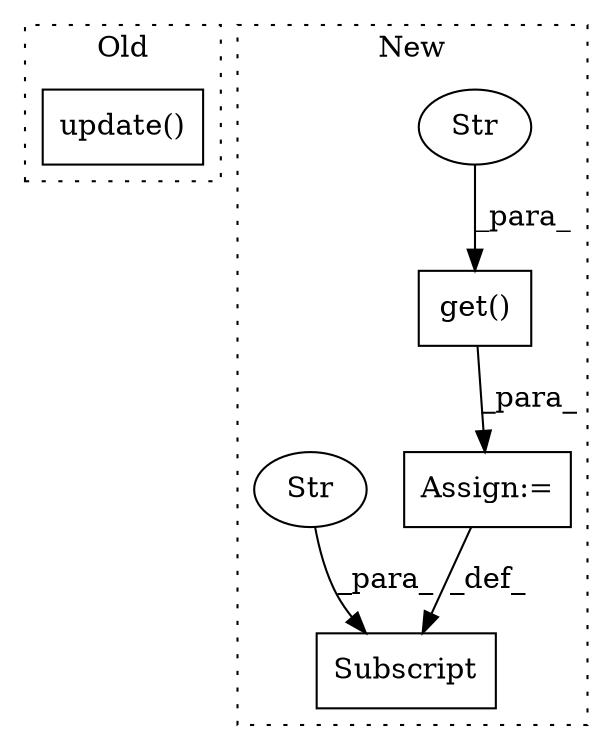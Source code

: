 digraph G {
subgraph cluster0 {
1 [label="update()" a="75" s="6966,6986" l="14,1" shape="box"];
label = "Old";
style="dotted";
}
subgraph cluster1 {
2 [label="get()" a="75" s="7113,7156" l="16,1" shape="box"];
3 [label="Str" a="66" s="7129" l="5" shape="ellipse"];
4 [label="Subscript" a="63" s="7091,0" l="19,0" shape="box"];
5 [label="Str" a="66" s="7103" l="6" shape="ellipse"];
6 [label="Assign:=" a="68" s="7110" l="3" shape="box"];
label = "New";
style="dotted";
}
2 -> 6 [label="_para_"];
3 -> 2 [label="_para_"];
5 -> 4 [label="_para_"];
6 -> 4 [label="_def_"];
}